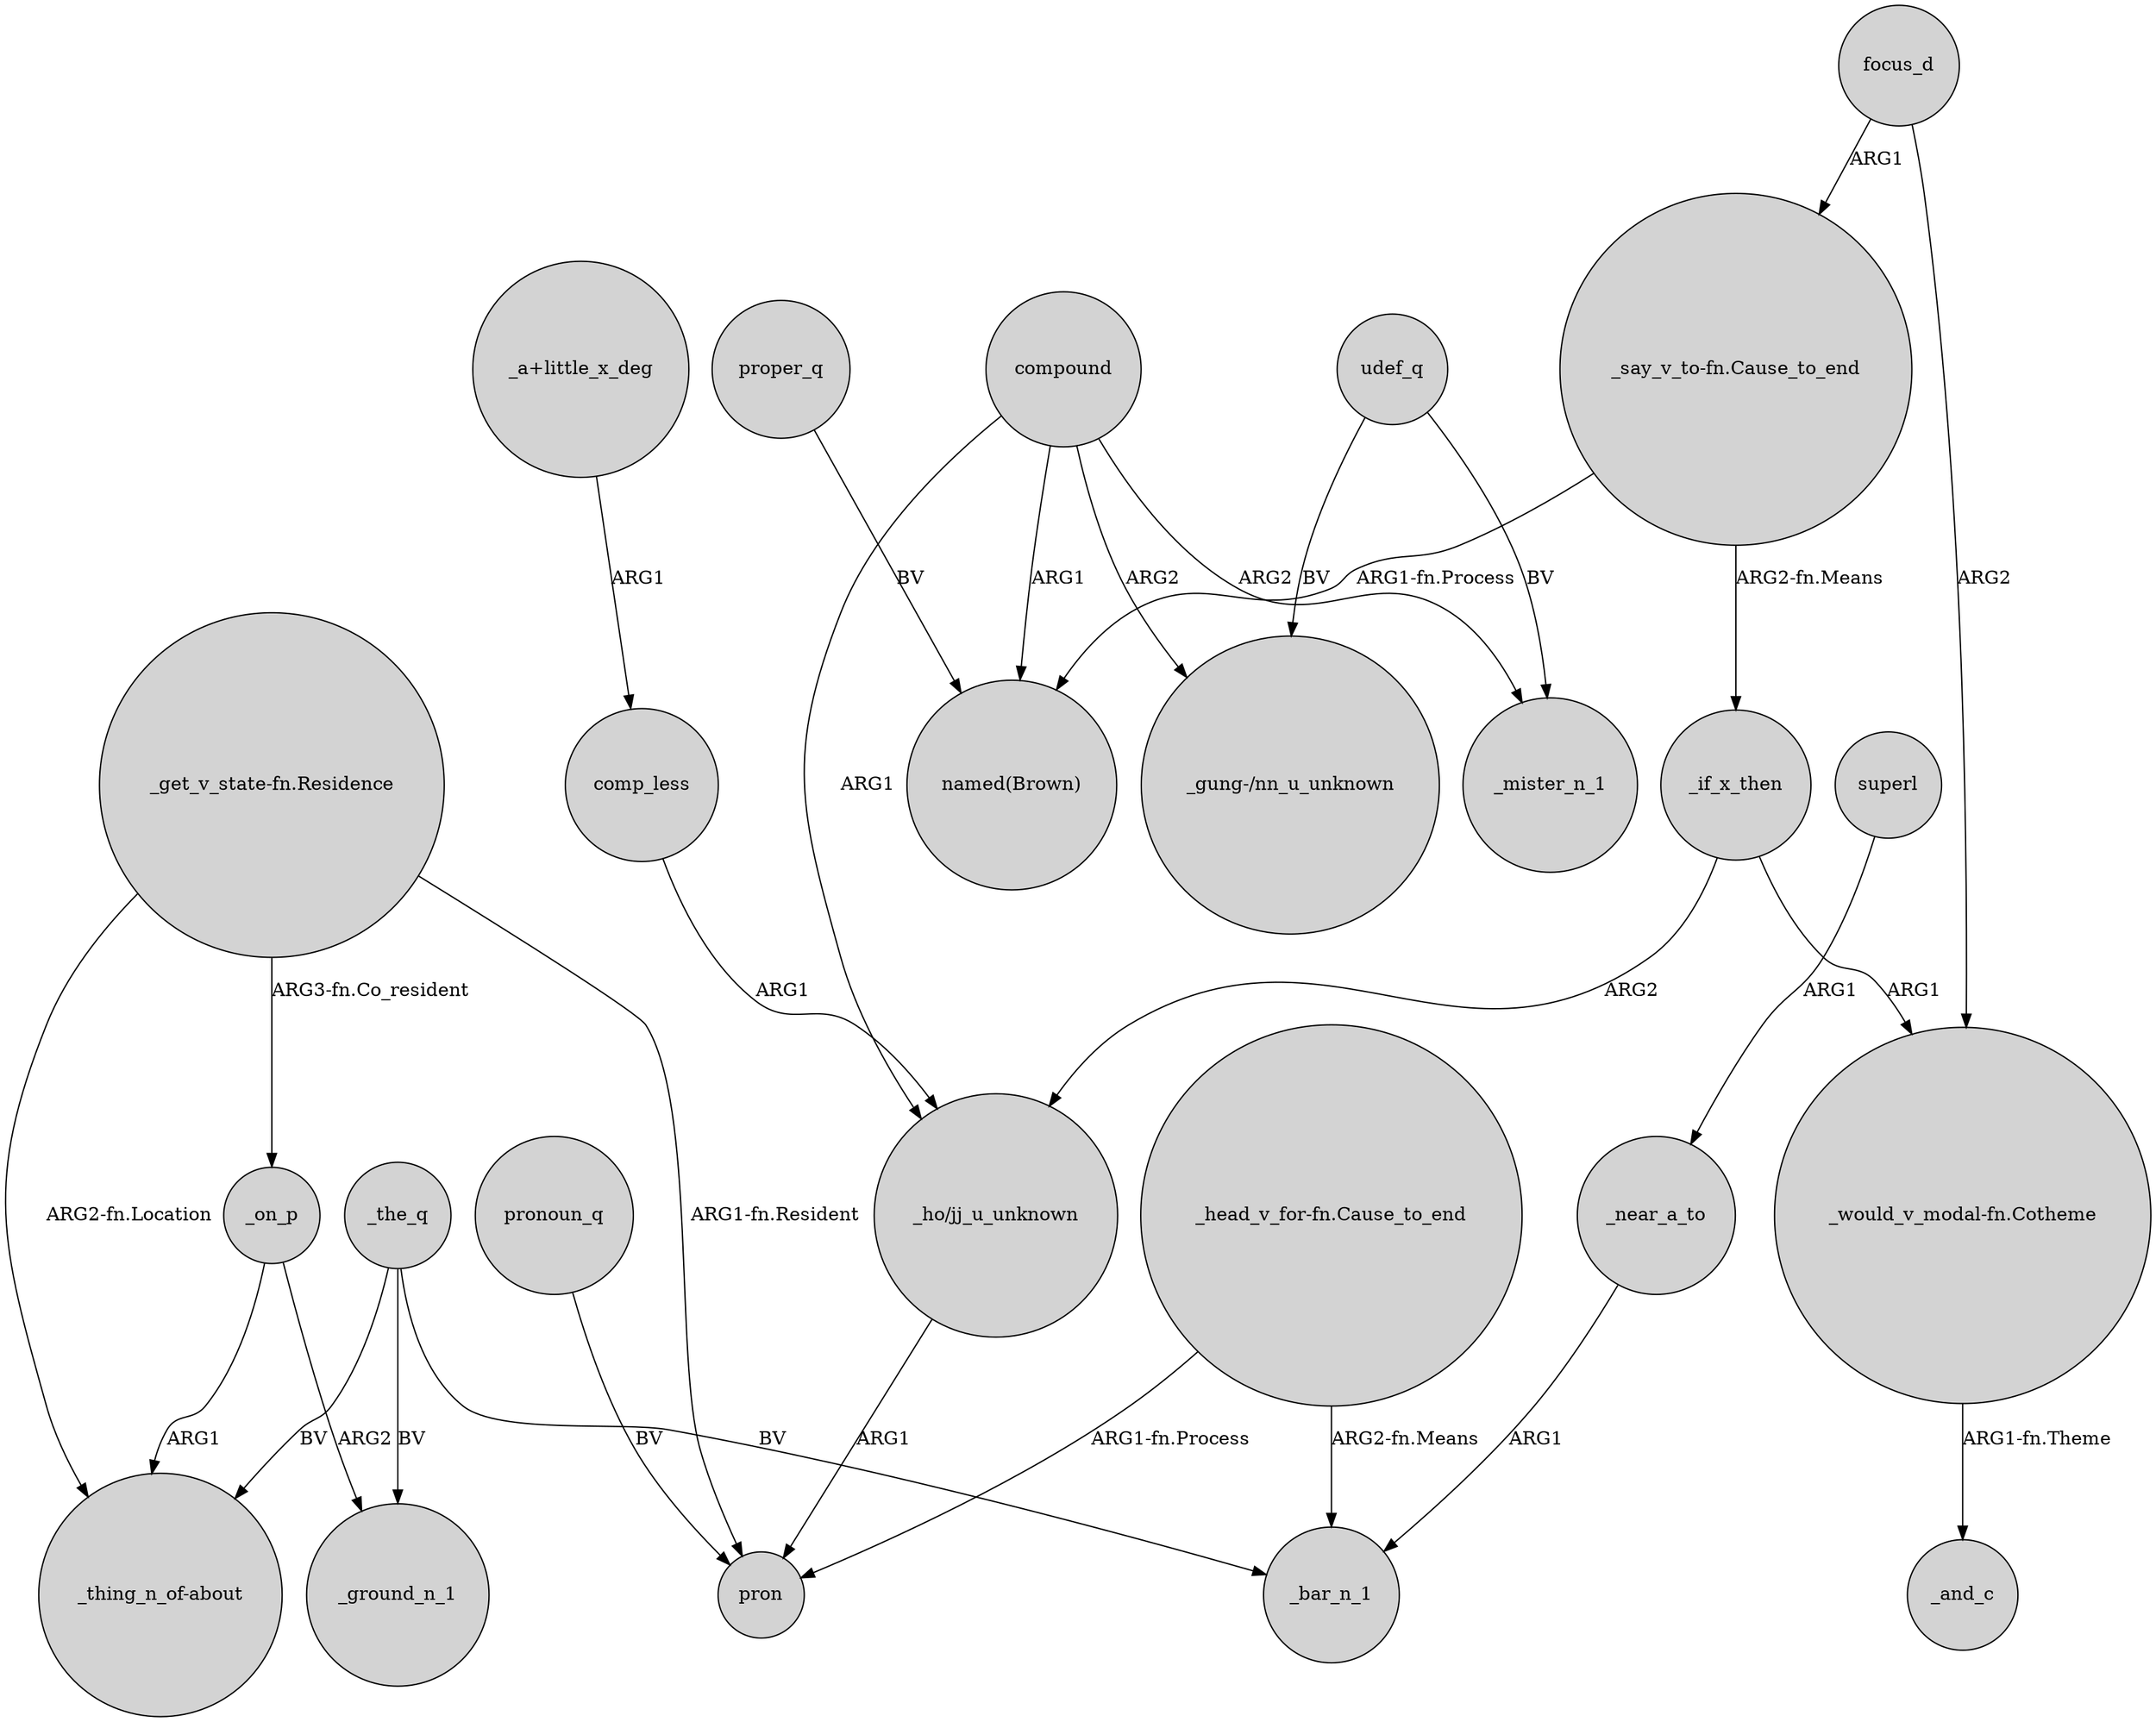 digraph {
	node [shape=circle style=filled]
	_the_q -> "_thing_n_of-about" [label=BV]
	compound -> _mister_n_1 [label=ARG2]
	"_get_v_state-fn.Residence" -> "_thing_n_of-about" [label="ARG2-fn.Location"]
	"_say_v_to-fn.Cause_to_end" -> _if_x_then [label="ARG2-fn.Means"]
	compound -> "named(Brown)" [label=ARG1]
	focus_d -> "_would_v_modal-fn.Cotheme" [label=ARG2]
	focus_d -> "_say_v_to-fn.Cause_to_end" [label=ARG1]
	_on_p -> "_thing_n_of-about" [label=ARG1]
	"_get_v_state-fn.Residence" -> _on_p [label="ARG3-fn.Co_resident"]
	udef_q -> _mister_n_1 [label=BV]
	comp_less -> "_ho/jj_u_unknown" [label=ARG1]
	_if_x_then -> "_ho/jj_u_unknown" [label=ARG2]
	_the_q -> _bar_n_1 [label=BV]
	"_a+little_x_deg" -> comp_less [label=ARG1]
	"_head_v_for-fn.Cause_to_end" -> pron [label="ARG1-fn.Process"]
	pronoun_q -> pron [label=BV]
	"_say_v_to-fn.Cause_to_end" -> "named(Brown)" [label="ARG1-fn.Process"]
	"_get_v_state-fn.Residence" -> pron [label="ARG1-fn.Resident"]
	superl -> _near_a_to [label=ARG1]
	"_would_v_modal-fn.Cotheme" -> _and_c [label="ARG1-fn.Theme"]
	"_ho/jj_u_unknown" -> pron [label=ARG1]
	_if_x_then -> "_would_v_modal-fn.Cotheme" [label=ARG1]
	"_head_v_for-fn.Cause_to_end" -> _bar_n_1 [label="ARG2-fn.Means"]
	compound -> "_gung-/nn_u_unknown" [label=ARG2]
	_near_a_to -> _bar_n_1 [label=ARG1]
	_the_q -> _ground_n_1 [label=BV]
	proper_q -> "named(Brown)" [label=BV]
	udef_q -> "_gung-/nn_u_unknown" [label=BV]
	_on_p -> _ground_n_1 [label=ARG2]
	compound -> "_ho/jj_u_unknown" [label=ARG1]
}
